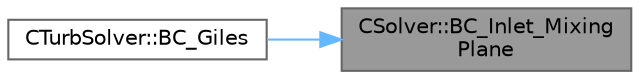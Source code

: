 digraph "CSolver::BC_Inlet_MixingPlane"
{
 // LATEX_PDF_SIZE
  bgcolor="transparent";
  edge [fontname=Helvetica,fontsize=10,labelfontname=Helvetica,labelfontsize=10];
  node [fontname=Helvetica,fontsize=10,shape=box,height=0.2,width=0.4];
  rankdir="RL";
  Node1 [id="Node000001",label="CSolver::BC_Inlet_Mixing\lPlane",height=0.2,width=0.4,color="gray40", fillcolor="grey60", style="filled", fontcolor="black",tooltip="A virtual member."];
  Node1 -> Node2 [id="edge1_Node000001_Node000002",dir="back",color="steelblue1",style="solid",tooltip=" "];
  Node2 [id="Node000002",label="CTurbSolver::BC_Giles",height=0.2,width=0.4,color="grey40", fillcolor="white", style="filled",URL="$classCTurbSolver.html#a6b61eef486ab6bea36182aeea2595a86",tooltip="Impose via the residual the Euler wall boundary condition."];
}

